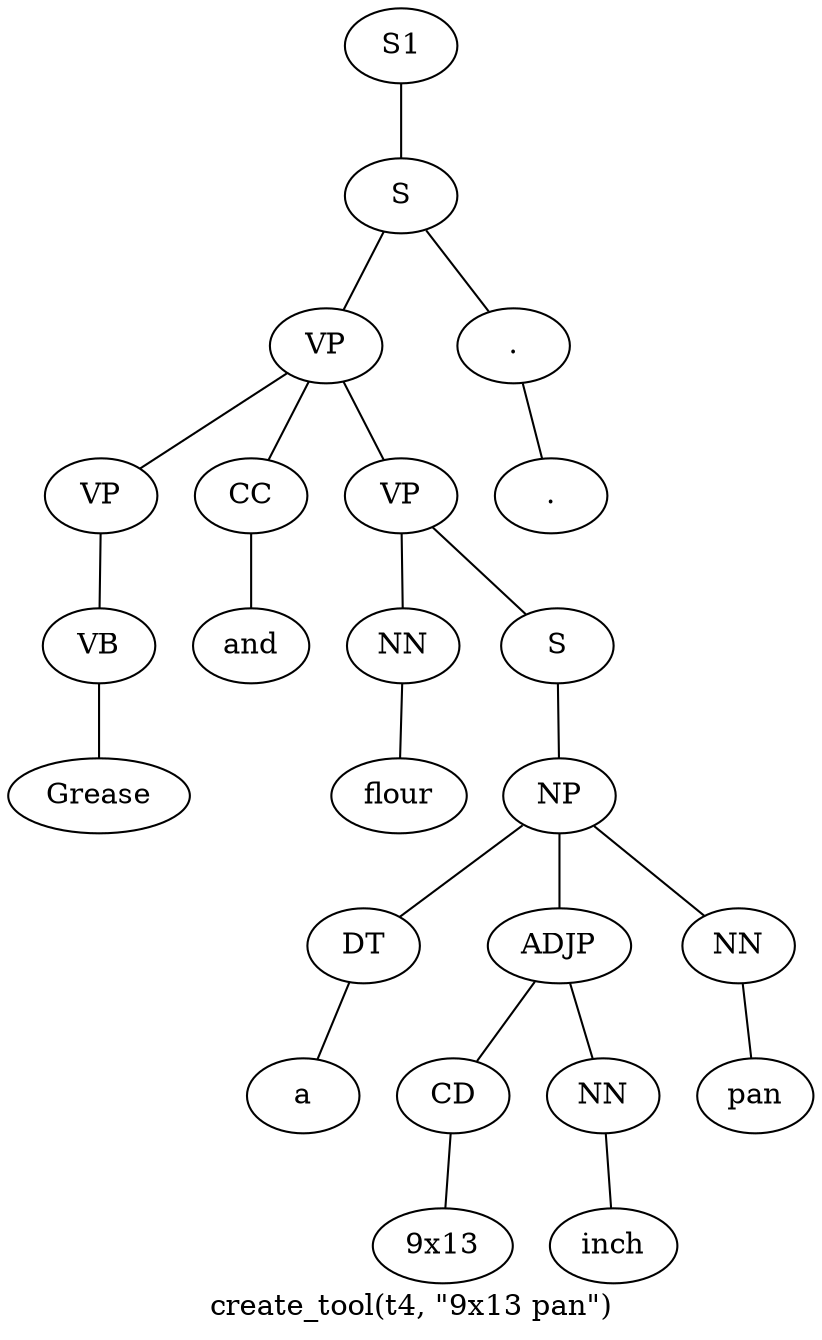 graph SyntaxGraph {
	label = "create_tool(t4, \"9x13 pan\")";
	Node0 [label="S1"];
	Node1 [label="S"];
	Node2 [label="VP"];
	Node3 [label="VP"];
	Node4 [label="VB"];
	Node5 [label="Grease"];
	Node6 [label="CC"];
	Node7 [label="and"];
	Node8 [label="VP"];
	Node9 [label="NN"];
	Node10 [label="flour"];
	Node11 [label="S"];
	Node12 [label="NP"];
	Node13 [label="DT"];
	Node14 [label="a"];
	Node15 [label="ADJP"];
	Node16 [label="CD"];
	Node17 [label="9x13"];
	Node18 [label="NN"];
	Node19 [label="inch"];
	Node20 [label="NN"];
	Node21 [label="pan"];
	Node22 [label="."];
	Node23 [label="."];

	Node0 -- Node1;
	Node1 -- Node2;
	Node1 -- Node22;
	Node2 -- Node3;
	Node2 -- Node6;
	Node2 -- Node8;
	Node3 -- Node4;
	Node4 -- Node5;
	Node6 -- Node7;
	Node8 -- Node9;
	Node8 -- Node11;
	Node9 -- Node10;
	Node11 -- Node12;
	Node12 -- Node13;
	Node12 -- Node15;
	Node12 -- Node20;
	Node13 -- Node14;
	Node15 -- Node16;
	Node15 -- Node18;
	Node16 -- Node17;
	Node18 -- Node19;
	Node20 -- Node21;
	Node22 -- Node23;
}
